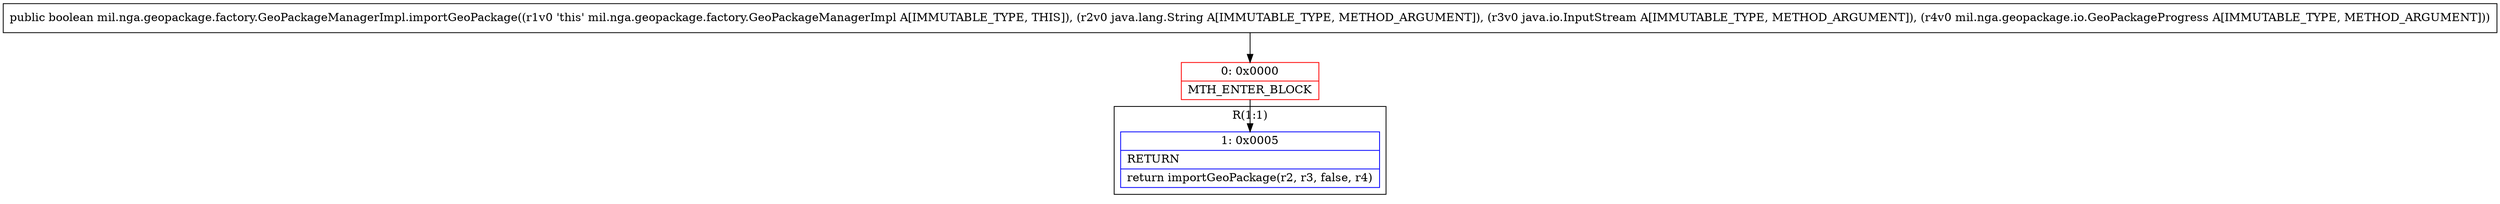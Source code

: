 digraph "CFG formil.nga.geopackage.factory.GeoPackageManagerImpl.importGeoPackage(Ljava\/lang\/String;Ljava\/io\/InputStream;Lmil\/nga\/geopackage\/io\/GeoPackageProgress;)Z" {
subgraph cluster_Region_1538962125 {
label = "R(1:1)";
node [shape=record,color=blue];
Node_1 [shape=record,label="{1\:\ 0x0005|RETURN\l|return importGeoPackage(r2, r3, false, r4)\l}"];
}
Node_0 [shape=record,color=red,label="{0\:\ 0x0000|MTH_ENTER_BLOCK\l}"];
MethodNode[shape=record,label="{public boolean mil.nga.geopackage.factory.GeoPackageManagerImpl.importGeoPackage((r1v0 'this' mil.nga.geopackage.factory.GeoPackageManagerImpl A[IMMUTABLE_TYPE, THIS]), (r2v0 java.lang.String A[IMMUTABLE_TYPE, METHOD_ARGUMENT]), (r3v0 java.io.InputStream A[IMMUTABLE_TYPE, METHOD_ARGUMENT]), (r4v0 mil.nga.geopackage.io.GeoPackageProgress A[IMMUTABLE_TYPE, METHOD_ARGUMENT])) }"];
MethodNode -> Node_0;
Node_0 -> Node_1;
}

